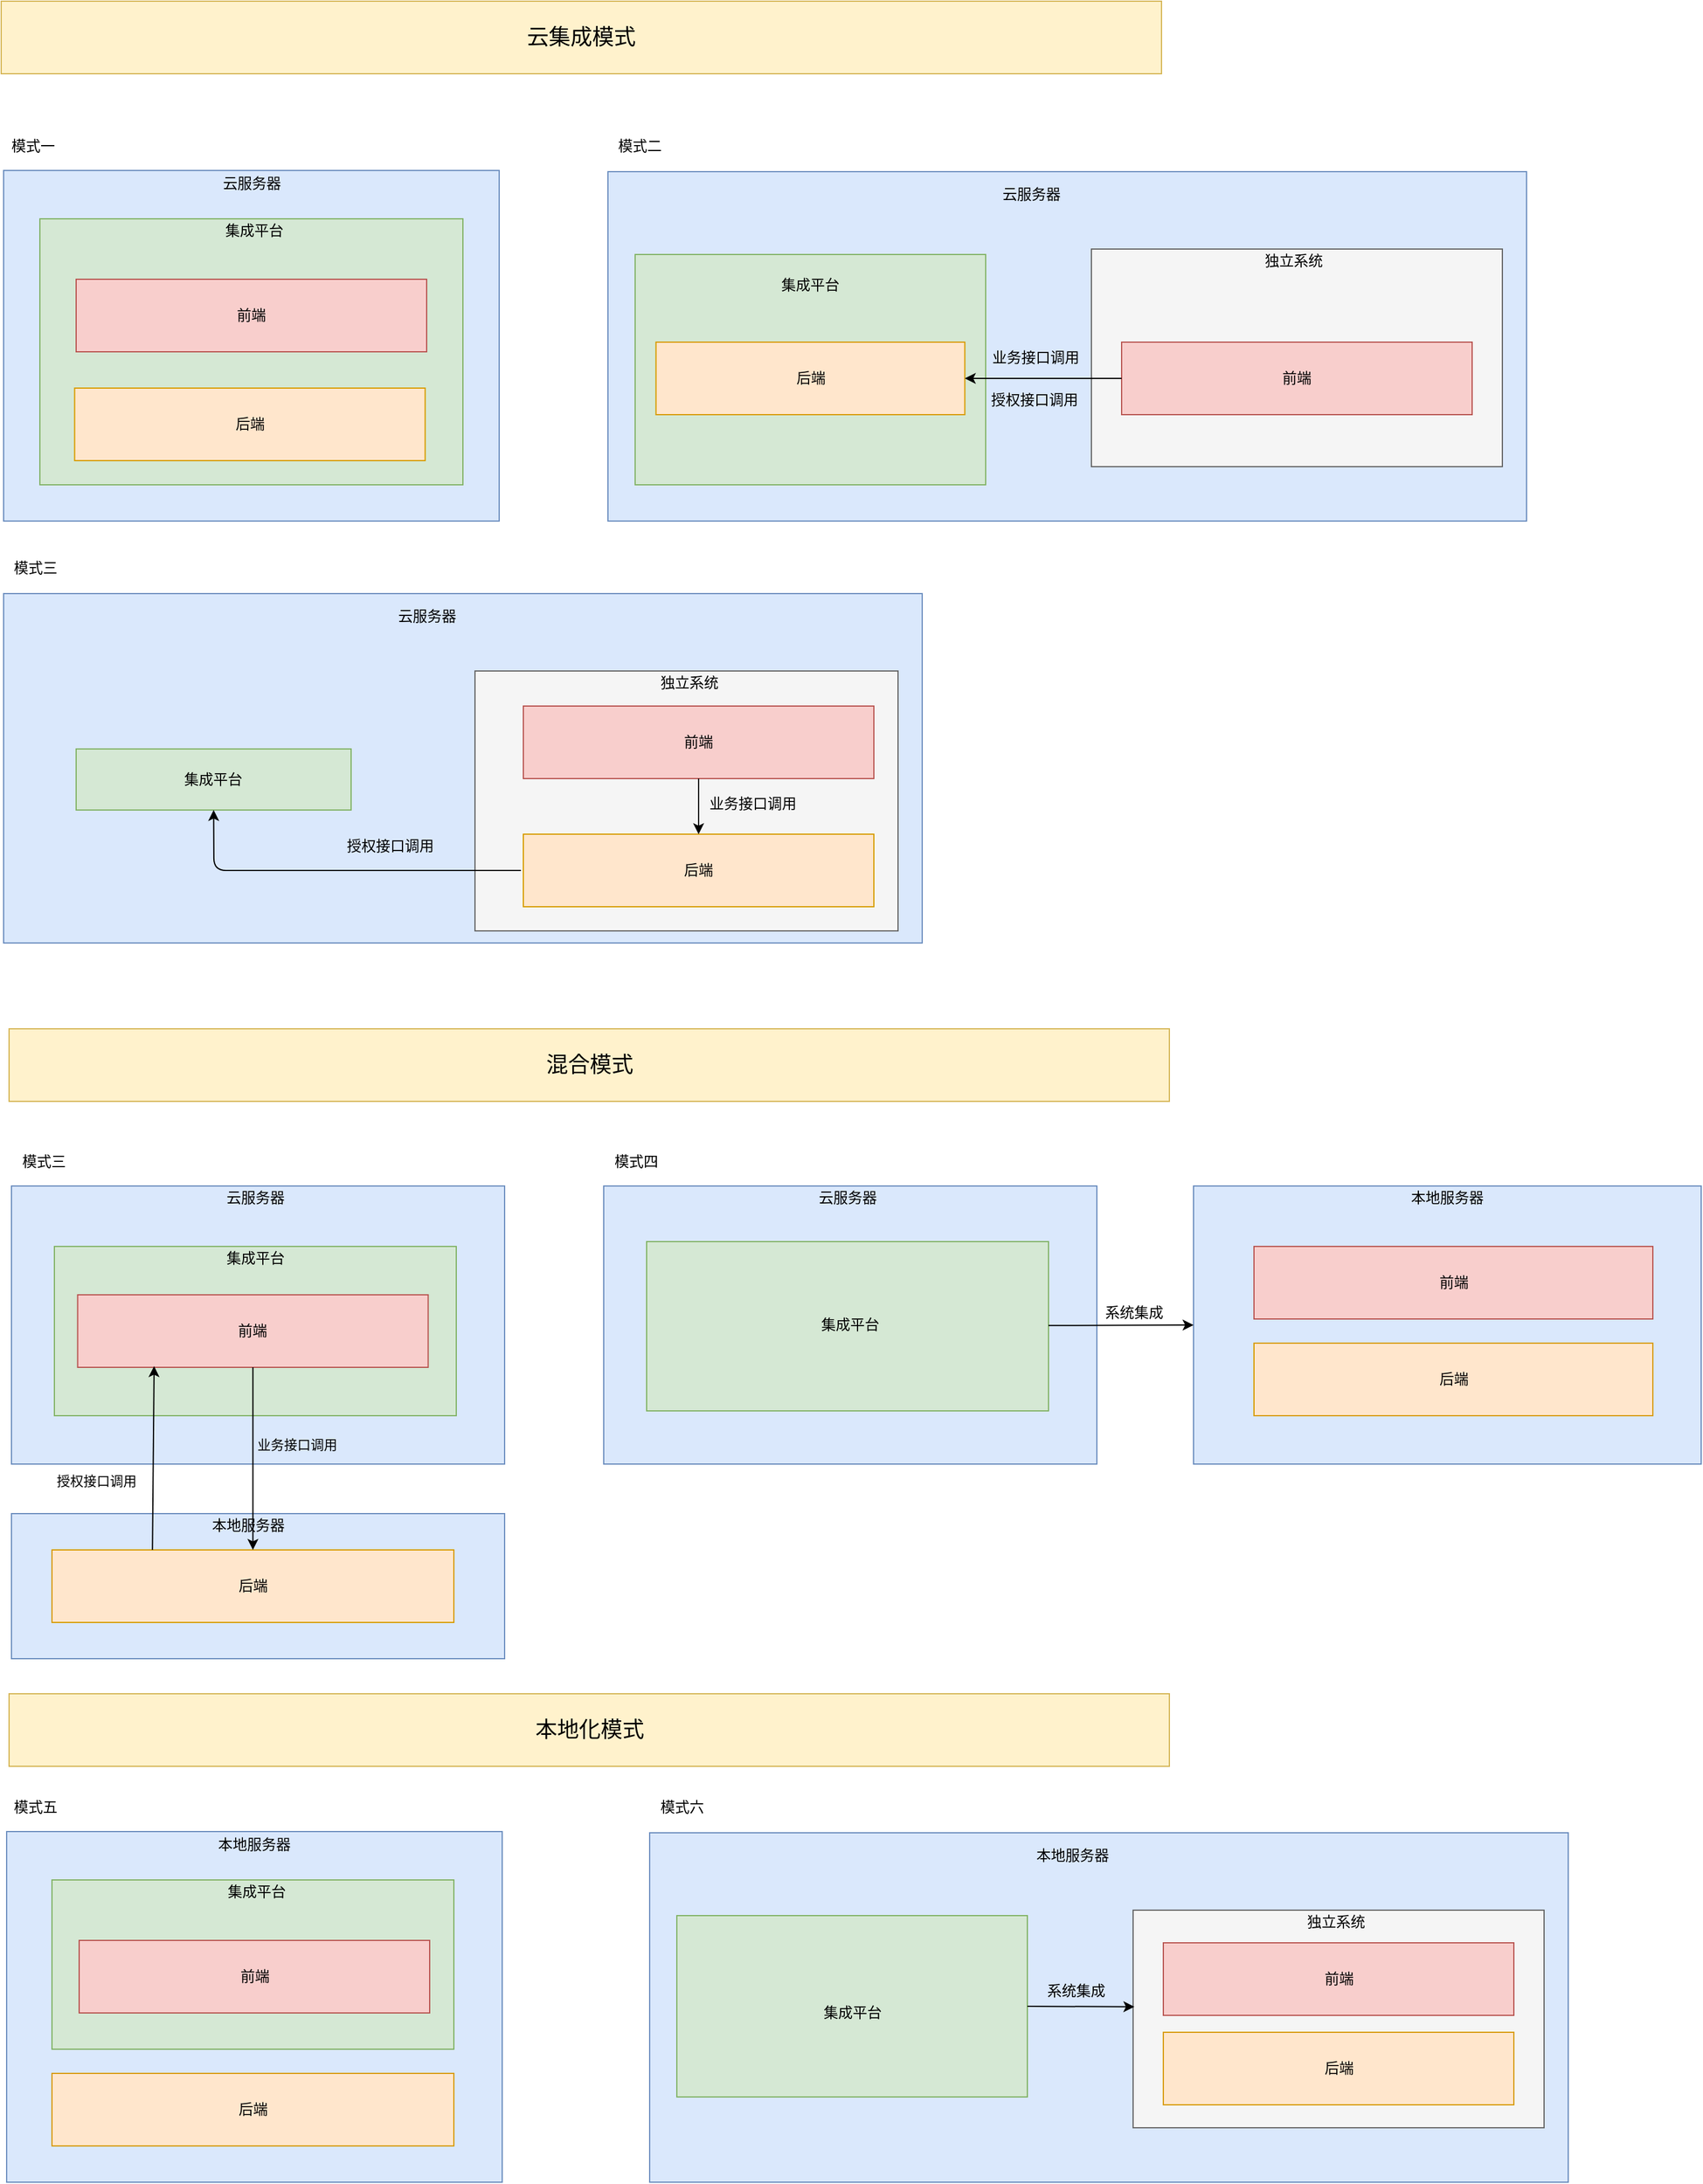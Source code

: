 <mxfile version="14.6.13" type="github">
  <diagram id="YDbvJKthgHDpLr_gpcF4" name="第 1 页">
    <mxGraphModel dx="1422" dy="762" grid="1" gridSize="10" guides="1" tooltips="1" connect="1" arrows="1" fold="1" page="1" pageScale="1" pageWidth="827" pageHeight="1169" math="0" shadow="0">
      <root>
        <mxCell id="0" />
        <mxCell id="1" parent="0" />
        <mxCell id="sla7RFZH6J3o2zBhODtt-21" value="" style="rounded=0;whiteSpace=wrap;html=1;fillColor=#dae8fc;strokeColor=#6c8ebf;" vertex="1" parent="1">
          <mxGeometry x="580" y="171" width="760" height="289" as="geometry" />
        </mxCell>
        <mxCell id="sla7RFZH6J3o2zBhODtt-1" value="模式一" style="text;html=1;strokeColor=none;fillColor=none;align=center;verticalAlign=middle;whiteSpace=wrap;rounded=0;" vertex="1" parent="1">
          <mxGeometry x="77.5" y="140" width="52.5" height="20" as="geometry" />
        </mxCell>
        <mxCell id="sla7RFZH6J3o2zBhODtt-4" value="" style="rounded=0;whiteSpace=wrap;html=1;fillColor=#dae8fc;strokeColor=#6c8ebf;" vertex="1" parent="1">
          <mxGeometry x="80" y="170" width="410" height="290" as="geometry" />
        </mxCell>
        <mxCell id="sla7RFZH6J3o2zBhODtt-6" value="云服务器" style="text;html=1;strokeColor=none;fillColor=none;align=center;verticalAlign=middle;whiteSpace=wrap;rounded=0;" vertex="1" parent="1">
          <mxGeometry x="247.5" y="171" width="75" height="20" as="geometry" />
        </mxCell>
        <mxCell id="sla7RFZH6J3o2zBhODtt-8" value="" style="rounded=0;whiteSpace=wrap;html=1;fillColor=#d5e8d4;strokeColor=#82b366;" vertex="1" parent="1">
          <mxGeometry x="110" y="210" width="350" height="220" as="geometry" />
        </mxCell>
        <mxCell id="sla7RFZH6J3o2zBhODtt-9" value="集成平台" style="text;html=1;strokeColor=none;fillColor=none;align=center;verticalAlign=middle;whiteSpace=wrap;rounded=0;" vertex="1" parent="1">
          <mxGeometry x="249.5" y="210" width="75" height="20" as="geometry" />
        </mxCell>
        <mxCell id="sla7RFZH6J3o2zBhODtt-5" value="前端" style="rounded=0;whiteSpace=wrap;html=1;fillColor=#f8cecc;strokeColor=#b85450;" vertex="1" parent="1">
          <mxGeometry x="140" y="260" width="290" height="60" as="geometry" />
        </mxCell>
        <mxCell id="sla7RFZH6J3o2zBhODtt-10" value="后端" style="rounded=0;whiteSpace=wrap;html=1;fillColor=#ffe6cc;strokeColor=#d79b00;" vertex="1" parent="1">
          <mxGeometry x="138.75" y="350" width="290" height="60" as="geometry" />
        </mxCell>
        <mxCell id="sla7RFZH6J3o2zBhODtt-11" value="模式二" style="text;html=1;strokeColor=none;fillColor=none;align=center;verticalAlign=middle;whiteSpace=wrap;rounded=0;" vertex="1" parent="1">
          <mxGeometry x="580" y="140" width="52.5" height="20" as="geometry" />
        </mxCell>
        <mxCell id="sla7RFZH6J3o2zBhODtt-13" value="云服务器" style="text;html=1;strokeColor=none;fillColor=none;align=center;verticalAlign=middle;whiteSpace=wrap;rounded=0;" vertex="1" parent="1">
          <mxGeometry x="892.5" y="180" width="75" height="20" as="geometry" />
        </mxCell>
        <mxCell id="sla7RFZH6J3o2zBhODtt-14" value="" style="rounded=0;whiteSpace=wrap;html=1;fillColor=#d5e8d4;strokeColor=#82b366;" vertex="1" parent="1">
          <mxGeometry x="602.5" y="239.5" width="290" height="190.5" as="geometry" />
        </mxCell>
        <mxCell id="sla7RFZH6J3o2zBhODtt-15" value="集成平台" style="text;html=1;strokeColor=none;fillColor=none;align=center;verticalAlign=middle;whiteSpace=wrap;rounded=0;" vertex="1" parent="1">
          <mxGeometry x="710" y="255" width="75" height="20" as="geometry" />
        </mxCell>
        <mxCell id="sla7RFZH6J3o2zBhODtt-23" value="" style="rounded=0;whiteSpace=wrap;html=1;fillColor=#f5f5f5;strokeColor=#666666;fontColor=#333333;" vertex="1" parent="1">
          <mxGeometry x="980" y="235" width="340" height="180" as="geometry" />
        </mxCell>
        <mxCell id="sla7RFZH6J3o2zBhODtt-16" value="前端" style="rounded=0;whiteSpace=wrap;html=1;fillColor=#f8cecc;strokeColor=#b85450;" vertex="1" parent="1">
          <mxGeometry x="1005" y="312" width="290" height="60" as="geometry" />
        </mxCell>
        <mxCell id="sla7RFZH6J3o2zBhODtt-17" value="后端" style="rounded=0;whiteSpace=wrap;html=1;fillColor=#ffe6cc;strokeColor=#d79b00;" vertex="1" parent="1">
          <mxGeometry x="619.75" y="312" width="255.5" height="60" as="geometry" />
        </mxCell>
        <mxCell id="sla7RFZH6J3o2zBhODtt-24" value="独立系统" style="text;html=1;strokeColor=none;fillColor=none;align=center;verticalAlign=middle;whiteSpace=wrap;rounded=0;" vertex="1" parent="1">
          <mxGeometry x="1110" y="235" width="75" height="20" as="geometry" />
        </mxCell>
        <mxCell id="sla7RFZH6J3o2zBhODtt-25" value="" style="endArrow=classic;html=1;entryX=1;entryY=0.5;entryDx=0;entryDy=0;exitX=0;exitY=0.5;exitDx=0;exitDy=0;" edge="1" parent="1" source="sla7RFZH6J3o2zBhODtt-16" target="sla7RFZH6J3o2zBhODtt-17">
          <mxGeometry width="50" height="50" relative="1" as="geometry">
            <mxPoint x="910" y="380" as="sourcePoint" />
            <mxPoint x="960" y="330" as="targetPoint" />
          </mxGeometry>
        </mxCell>
        <mxCell id="sla7RFZH6J3o2zBhODtt-27" value="" style="rounded=0;whiteSpace=wrap;html=1;fillColor=#dae8fc;strokeColor=#6c8ebf;" vertex="1" parent="1">
          <mxGeometry x="86.5" y="1010" width="408" height="230" as="geometry" />
        </mxCell>
        <mxCell id="sla7RFZH6J3o2zBhODtt-28" value="&lt;font style=&quot;font-size: 18px&quot;&gt;云集成模式&lt;/font&gt;" style="rounded=0;whiteSpace=wrap;html=1;fillColor=#fff2cc;strokeColor=#d6b656;" vertex="1" parent="1">
          <mxGeometry x="78" y="30" width="960" height="60" as="geometry" />
        </mxCell>
        <mxCell id="sla7RFZH6J3o2zBhODtt-30" value="&lt;font style=&quot;font-size: 18px&quot;&gt;混合模式&lt;/font&gt;" style="rounded=0;whiteSpace=wrap;html=1;fillColor=#fff2cc;strokeColor=#d6b656;" vertex="1" parent="1">
          <mxGeometry x="84.5" y="880" width="960" height="60" as="geometry" />
        </mxCell>
        <mxCell id="sla7RFZH6J3o2zBhODtt-31" value="模式三" style="text;html=1;strokeColor=none;fillColor=none;align=center;verticalAlign=middle;whiteSpace=wrap;rounded=0;" vertex="1" parent="1">
          <mxGeometry x="86.5" y="980" width="52.5" height="20" as="geometry" />
        </mxCell>
        <mxCell id="sla7RFZH6J3o2zBhODtt-32" value="" style="rounded=0;whiteSpace=wrap;html=1;fillColor=#d5e8d4;strokeColor=#82b366;" vertex="1" parent="1">
          <mxGeometry x="122" y="1060" width="332.5" height="140" as="geometry" />
        </mxCell>
        <mxCell id="sla7RFZH6J3o2zBhODtt-33" value="前端" style="rounded=0;whiteSpace=wrap;html=1;fillColor=#f8cecc;strokeColor=#b85450;" vertex="1" parent="1">
          <mxGeometry x="141.25" y="1100" width="290" height="60" as="geometry" />
        </mxCell>
        <mxCell id="sla7RFZH6J3o2zBhODtt-34" value="云服务器" style="text;html=1;strokeColor=none;fillColor=none;align=center;verticalAlign=middle;whiteSpace=wrap;rounded=0;" vertex="1" parent="1">
          <mxGeometry x="250.75" y="1010" width="75" height="20" as="geometry" />
        </mxCell>
        <mxCell id="sla7RFZH6J3o2zBhODtt-35" value="集成平台" style="text;html=1;strokeColor=none;fillColor=none;align=center;verticalAlign=middle;whiteSpace=wrap;rounded=0;" vertex="1" parent="1">
          <mxGeometry x="250.75" y="1060" width="75" height="20" as="geometry" />
        </mxCell>
        <mxCell id="sla7RFZH6J3o2zBhODtt-36" value="" style="rounded=0;whiteSpace=wrap;html=1;fillColor=#dae8fc;strokeColor=#6c8ebf;" vertex="1" parent="1">
          <mxGeometry x="86.5" y="1281" width="408" height="120" as="geometry" />
        </mxCell>
        <mxCell id="sla7RFZH6J3o2zBhODtt-38" value="后端" style="rounded=0;whiteSpace=wrap;html=1;fillColor=#ffe6cc;strokeColor=#d79b00;" vertex="1" parent="1">
          <mxGeometry x="120" y="1311" width="332.5" height="60" as="geometry" />
        </mxCell>
        <mxCell id="sla7RFZH6J3o2zBhODtt-39" value="本地服务器" style="text;html=1;strokeColor=none;fillColor=none;align=center;verticalAlign=middle;whiteSpace=wrap;rounded=0;" vertex="1" parent="1">
          <mxGeometry x="244.5" y="1281" width="75" height="20" as="geometry" />
        </mxCell>
        <mxCell id="sla7RFZH6J3o2zBhODtt-40" value="" style="endArrow=classic;html=1;exitX=0.5;exitY=1;exitDx=0;exitDy=0;entryX=0.5;entryY=0;entryDx=0;entryDy=0;" edge="1" parent="1" source="sla7RFZH6J3o2zBhODtt-33" target="sla7RFZH6J3o2zBhODtt-38">
          <mxGeometry width="50" height="50" relative="1" as="geometry">
            <mxPoint x="614.5" y="1220" as="sourcePoint" />
            <mxPoint x="288.5" y="1340" as="targetPoint" />
          </mxGeometry>
        </mxCell>
        <mxCell id="sla7RFZH6J3o2zBhODtt-41" value="" style="rounded=0;whiteSpace=wrap;html=1;fillColor=#dae8fc;strokeColor=#6c8ebf;" vertex="1" parent="1">
          <mxGeometry x="576.5" y="1010" width="408" height="230" as="geometry" />
        </mxCell>
        <mxCell id="sla7RFZH6J3o2zBhODtt-42" value="模式四" style="text;html=1;strokeColor=none;fillColor=none;align=center;verticalAlign=middle;whiteSpace=wrap;rounded=0;" vertex="1" parent="1">
          <mxGeometry x="576.5" y="980" width="52.5" height="20" as="geometry" />
        </mxCell>
        <mxCell id="sla7RFZH6J3o2zBhODtt-43" value="" style="rounded=0;whiteSpace=wrap;html=1;fillColor=#d5e8d4;strokeColor=#82b366;" vertex="1" parent="1">
          <mxGeometry x="612" y="1056" width="332.5" height="140" as="geometry" />
        </mxCell>
        <mxCell id="sla7RFZH6J3o2zBhODtt-45" value="云服务器" style="text;html=1;strokeColor=none;fillColor=none;align=center;verticalAlign=middle;whiteSpace=wrap;rounded=0;" vertex="1" parent="1">
          <mxGeometry x="740.75" y="1010" width="75" height="20" as="geometry" />
        </mxCell>
        <mxCell id="sla7RFZH6J3o2zBhODtt-46" value="集成平台" style="text;html=1;strokeColor=none;fillColor=none;align=center;verticalAlign=middle;whiteSpace=wrap;rounded=0;" vertex="1" parent="1">
          <mxGeometry x="743" y="1115" width="75" height="20" as="geometry" />
        </mxCell>
        <mxCell id="sla7RFZH6J3o2zBhODtt-47" value="" style="rounded=0;whiteSpace=wrap;html=1;fillColor=#dae8fc;strokeColor=#6c8ebf;" vertex="1" parent="1">
          <mxGeometry x="1064.5" y="1010" width="420" height="230" as="geometry" />
        </mxCell>
        <mxCell id="sla7RFZH6J3o2zBhODtt-48" value="后端" style="rounded=0;whiteSpace=wrap;html=1;fillColor=#ffe6cc;strokeColor=#d79b00;" vertex="1" parent="1">
          <mxGeometry x="1114.5" y="1140" width="330" height="60" as="geometry" />
        </mxCell>
        <mxCell id="sla7RFZH6J3o2zBhODtt-49" value="本地服务器" style="text;html=1;strokeColor=none;fillColor=none;align=center;verticalAlign=middle;whiteSpace=wrap;rounded=0;" vertex="1" parent="1">
          <mxGeometry x="1237" y="1010" width="75" height="20" as="geometry" />
        </mxCell>
        <mxCell id="sla7RFZH6J3o2zBhODtt-44" value="前端" style="rounded=0;whiteSpace=wrap;html=1;fillColor=#f8cecc;strokeColor=#b85450;" vertex="1" parent="1">
          <mxGeometry x="1114.5" y="1060" width="330" height="60" as="geometry" />
        </mxCell>
        <mxCell id="sla7RFZH6J3o2zBhODtt-52" value="" style="endArrow=classic;html=1;entryX=0;entryY=0.5;entryDx=0;entryDy=0;" edge="1" parent="1" source="sla7RFZH6J3o2zBhODtt-43" target="sla7RFZH6J3o2zBhODtt-47">
          <mxGeometry width="50" height="50" relative="1" as="geometry">
            <mxPoint x="1004.5" y="1170" as="sourcePoint" />
            <mxPoint x="1054.5" y="1120" as="targetPoint" />
          </mxGeometry>
        </mxCell>
        <mxCell id="sla7RFZH6J3o2zBhODtt-53" value="系统集成" style="text;html=1;strokeColor=none;fillColor=none;align=center;verticalAlign=middle;whiteSpace=wrap;rounded=0;" vertex="1" parent="1">
          <mxGeometry x="985" y="1105" width="61" height="20" as="geometry" />
        </mxCell>
        <mxCell id="sla7RFZH6J3o2zBhODtt-54" value="&lt;font style=&quot;font-size: 18px&quot;&gt;本地化模式&lt;/font&gt;" style="rounded=0;whiteSpace=wrap;html=1;fillColor=#fff2cc;strokeColor=#d6b656;" vertex="1" parent="1">
          <mxGeometry x="84.5" y="1430" width="960" height="60" as="geometry" />
        </mxCell>
        <mxCell id="sla7RFZH6J3o2zBhODtt-63" value="模式五" style="text;html=1;strokeColor=none;fillColor=none;align=center;verticalAlign=middle;whiteSpace=wrap;rounded=0;" vertex="1" parent="1">
          <mxGeometry x="80" y="1514" width="52.5" height="20" as="geometry" />
        </mxCell>
        <mxCell id="sla7RFZH6J3o2zBhODtt-64" value="" style="rounded=0;whiteSpace=wrap;html=1;fillColor=#dae8fc;strokeColor=#6c8ebf;" vertex="1" parent="1">
          <mxGeometry x="82.5" y="1544" width="410" height="290" as="geometry" />
        </mxCell>
        <mxCell id="sla7RFZH6J3o2zBhODtt-65" value="本地服务器" style="text;html=1;strokeColor=none;fillColor=none;align=center;verticalAlign=middle;whiteSpace=wrap;rounded=0;" vertex="1" parent="1">
          <mxGeometry x="250" y="1545" width="75" height="20" as="geometry" />
        </mxCell>
        <mxCell id="sla7RFZH6J3o2zBhODtt-66" value="" style="rounded=0;whiteSpace=wrap;html=1;fillColor=#d5e8d4;strokeColor=#82b366;" vertex="1" parent="1">
          <mxGeometry x="120" y="1584" width="332.5" height="140" as="geometry" />
        </mxCell>
        <mxCell id="sla7RFZH6J3o2zBhODtt-67" value="集成平台" style="text;html=1;strokeColor=none;fillColor=none;align=center;verticalAlign=middle;whiteSpace=wrap;rounded=0;" vertex="1" parent="1">
          <mxGeometry x="252" y="1584" width="75" height="20" as="geometry" />
        </mxCell>
        <mxCell id="sla7RFZH6J3o2zBhODtt-68" value="前端" style="rounded=0;whiteSpace=wrap;html=1;fillColor=#f8cecc;strokeColor=#b85450;" vertex="1" parent="1">
          <mxGeometry x="142.5" y="1634" width="290" height="60" as="geometry" />
        </mxCell>
        <mxCell id="sla7RFZH6J3o2zBhODtt-69" value="后端" style="rounded=0;whiteSpace=wrap;html=1;fillColor=#ffe6cc;strokeColor=#d79b00;" vertex="1" parent="1">
          <mxGeometry x="120" y="1744" width="332.5" height="60" as="geometry" />
        </mxCell>
        <mxCell id="sla7RFZH6J3o2zBhODtt-70" value="" style="rounded=0;whiteSpace=wrap;html=1;fillColor=#dae8fc;strokeColor=#6c8ebf;" vertex="1" parent="1">
          <mxGeometry x="614.5" y="1545" width="760" height="289" as="geometry" />
        </mxCell>
        <mxCell id="sla7RFZH6J3o2zBhODtt-71" value="模式六" style="text;html=1;strokeColor=none;fillColor=none;align=center;verticalAlign=middle;whiteSpace=wrap;rounded=0;" vertex="1" parent="1">
          <mxGeometry x="614.5" y="1514" width="52.5" height="20" as="geometry" />
        </mxCell>
        <mxCell id="sla7RFZH6J3o2zBhODtt-72" value="本地服务器" style="text;html=1;strokeColor=none;fillColor=none;align=center;verticalAlign=middle;whiteSpace=wrap;rounded=0;" vertex="1" parent="1">
          <mxGeometry x="927" y="1554" width="75" height="20" as="geometry" />
        </mxCell>
        <mxCell id="sla7RFZH6J3o2zBhODtt-73" value="" style="rounded=0;whiteSpace=wrap;html=1;fillColor=#d5e8d4;strokeColor=#82b366;" vertex="1" parent="1">
          <mxGeometry x="637" y="1613.5" width="290" height="150" as="geometry" />
        </mxCell>
        <mxCell id="sla7RFZH6J3o2zBhODtt-74" value="集成平台" style="text;html=1;strokeColor=none;fillColor=none;align=center;verticalAlign=middle;whiteSpace=wrap;rounded=0;" vertex="1" parent="1">
          <mxGeometry x="744.5" y="1684" width="75" height="20" as="geometry" />
        </mxCell>
        <mxCell id="sla7RFZH6J3o2zBhODtt-75" value="" style="rounded=0;whiteSpace=wrap;html=1;fillColor=#f5f5f5;strokeColor=#666666;fontColor=#333333;" vertex="1" parent="1">
          <mxGeometry x="1014.5" y="1609" width="340" height="180" as="geometry" />
        </mxCell>
        <mxCell id="sla7RFZH6J3o2zBhODtt-76" value="前端" style="rounded=0;whiteSpace=wrap;html=1;fillColor=#f8cecc;strokeColor=#b85450;" vertex="1" parent="1">
          <mxGeometry x="1039.5" y="1636" width="290" height="60" as="geometry" />
        </mxCell>
        <mxCell id="sla7RFZH6J3o2zBhODtt-77" value="后端" style="rounded=0;whiteSpace=wrap;html=1;fillColor=#ffe6cc;strokeColor=#d79b00;" vertex="1" parent="1">
          <mxGeometry x="1039.5" y="1710" width="290" height="60" as="geometry" />
        </mxCell>
        <mxCell id="sla7RFZH6J3o2zBhODtt-78" value="独立系统" style="text;html=1;strokeColor=none;fillColor=none;align=center;verticalAlign=middle;whiteSpace=wrap;rounded=0;" vertex="1" parent="1">
          <mxGeometry x="1144.5" y="1609" width="75" height="20" as="geometry" />
        </mxCell>
        <mxCell id="sla7RFZH6J3o2zBhODtt-79" value="" style="endArrow=classic;html=1;entryX=0.003;entryY=0.444;entryDx=0;entryDy=0;entryPerimeter=0;exitX=1;exitY=0.5;exitDx=0;exitDy=0;" edge="1" parent="1" source="sla7RFZH6J3o2zBhODtt-73" target="sla7RFZH6J3o2zBhODtt-75">
          <mxGeometry width="50" height="50" relative="1" as="geometry">
            <mxPoint x="944.5" y="1754" as="sourcePoint" />
            <mxPoint x="994.5" y="1704" as="targetPoint" />
          </mxGeometry>
        </mxCell>
        <mxCell id="sla7RFZH6J3o2zBhODtt-80" value="系统集成" style="text;html=1;strokeColor=none;fillColor=none;align=center;verticalAlign=middle;whiteSpace=wrap;rounded=0;" vertex="1" parent="1">
          <mxGeometry x="937" y="1666" width="61" height="20" as="geometry" />
        </mxCell>
        <mxCell id="sla7RFZH6J3o2zBhODtt-84" value="&lt;span style=&quot;color: rgb(0 , 0 , 0) ; font-family: &amp;#34;helvetica&amp;#34; ; font-size: 11px ; font-style: normal ; font-weight: 400 ; letter-spacing: normal ; text-align: center ; text-indent: 0px ; text-transform: none ; word-spacing: 0px ; display: inline ; float: none&quot;&gt;业务接口&lt;/span&gt;&lt;span style=&quot;font-family: &amp;#34;helvetica&amp;#34; ; font-size: 11px ; text-align: center&quot;&gt;调用&lt;/span&gt;" style="text;whiteSpace=wrap;html=1;" vertex="1" parent="1">
          <mxGeometry x="287.5" y="1210" width="97" height="30" as="geometry" />
        </mxCell>
        <mxCell id="sla7RFZH6J3o2zBhODtt-89" value="" style="endArrow=classic;html=1;exitX=0.25;exitY=0;exitDx=0;exitDy=0;" edge="1" parent="1" source="sla7RFZH6J3o2zBhODtt-38">
          <mxGeometry width="50" height="50" relative="1" as="geometry">
            <mxPoint x="174.5" y="1320" as="sourcePoint" />
            <mxPoint x="204.5" y="1159" as="targetPoint" />
          </mxGeometry>
        </mxCell>
        <mxCell id="sla7RFZH6J3o2zBhODtt-90" value="&lt;span style=&quot;color: rgb(0 , 0 , 0) ; font-family: &amp;#34;helvetica&amp;#34; ; font-size: 11px ; font-style: normal ; font-weight: 400 ; letter-spacing: normal ; text-align: center ; text-indent: 0px ; text-transform: none ; word-spacing: 0px ; display: inline ; float: none&quot;&gt;授权接口调用&lt;/span&gt;" style="text;whiteSpace=wrap;html=1;" vertex="1" parent="1">
          <mxGeometry x="122" y="1240" width="82" height="30" as="geometry" />
        </mxCell>
        <mxCell id="sla7RFZH6J3o2zBhODtt-93" value="业务接口调用" style="text;html=1;strokeColor=none;fillColor=none;align=center;verticalAlign=middle;whiteSpace=wrap;rounded=0;" vertex="1" parent="1">
          <mxGeometry x="850" y="315" width="167.5" height="20" as="geometry" />
        </mxCell>
        <mxCell id="sla7RFZH6J3o2zBhODtt-94" value="" style="rounded=0;whiteSpace=wrap;html=1;fillColor=#dae8fc;strokeColor=#6c8ebf;" vertex="1" parent="1">
          <mxGeometry x="80" y="520" width="760" height="289" as="geometry" />
        </mxCell>
        <mxCell id="sla7RFZH6J3o2zBhODtt-95" value="模式三" style="text;html=1;strokeColor=none;fillColor=none;align=center;verticalAlign=middle;whiteSpace=wrap;rounded=0;" vertex="1" parent="1">
          <mxGeometry x="80" y="489" width="52.5" height="20" as="geometry" />
        </mxCell>
        <mxCell id="sla7RFZH6J3o2zBhODtt-96" value="云服务器" style="text;html=1;strokeColor=none;fillColor=none;align=center;verticalAlign=middle;whiteSpace=wrap;rounded=0;" vertex="1" parent="1">
          <mxGeometry x="392.5" y="529" width="75" height="20" as="geometry" />
        </mxCell>
        <mxCell id="sla7RFZH6J3o2zBhODtt-97" value="" style="rounded=0;whiteSpace=wrap;html=1;fillColor=#d5e8d4;strokeColor=#82b366;" vertex="1" parent="1">
          <mxGeometry x="140" y="648.5" width="227.5" height="50.5" as="geometry" />
        </mxCell>
        <mxCell id="sla7RFZH6J3o2zBhODtt-98" value="集成平台" style="text;html=1;strokeColor=none;fillColor=none;align=center;verticalAlign=middle;whiteSpace=wrap;rounded=0;" vertex="1" parent="1">
          <mxGeometry x="216.25" y="663.75" width="75" height="20" as="geometry" />
        </mxCell>
        <mxCell id="sla7RFZH6J3o2zBhODtt-99" value="" style="rounded=0;whiteSpace=wrap;html=1;fillColor=#f5f5f5;strokeColor=#666666;fontColor=#333333;" vertex="1" parent="1">
          <mxGeometry x="470" y="584" width="350" height="215" as="geometry" />
        </mxCell>
        <mxCell id="sla7RFZH6J3o2zBhODtt-100" value="前端" style="rounded=0;whiteSpace=wrap;html=1;fillColor=#f8cecc;strokeColor=#b85450;" vertex="1" parent="1">
          <mxGeometry x="510" y="613" width="290" height="60" as="geometry" />
        </mxCell>
        <mxCell id="sla7RFZH6J3o2zBhODtt-102" value="独立系统" style="text;html=1;strokeColor=none;fillColor=none;align=center;verticalAlign=middle;whiteSpace=wrap;rounded=0;" vertex="1" parent="1">
          <mxGeometry x="610" y="584" width="75" height="20" as="geometry" />
        </mxCell>
        <mxCell id="sla7RFZH6J3o2zBhODtt-106" value="后端" style="rounded=0;whiteSpace=wrap;html=1;fillColor=#ffe6cc;strokeColor=#d79b00;" vertex="1" parent="1">
          <mxGeometry x="510" y="719" width="290" height="60" as="geometry" />
        </mxCell>
        <mxCell id="sla7RFZH6J3o2zBhODtt-107" value="" style="endArrow=classic;html=1;entryX=0.5;entryY=0;entryDx=0;entryDy=0;exitX=0.5;exitY=1;exitDx=0;exitDy=0;" edge="1" parent="1" source="sla7RFZH6J3o2zBhODtt-100" target="sla7RFZH6J3o2zBhODtt-106">
          <mxGeometry width="50" height="50" relative="1" as="geometry">
            <mxPoint x="655" y="679" as="sourcePoint" />
            <mxPoint x="580" y="879" as="targetPoint" />
          </mxGeometry>
        </mxCell>
        <mxCell id="sla7RFZH6J3o2zBhODtt-108" value="" style="endArrow=classic;html=1;entryX=0.5;entryY=1;entryDx=0;entryDy=0;" edge="1" parent="1" target="sla7RFZH6J3o2zBhODtt-97">
          <mxGeometry width="50" height="50" relative="1" as="geometry">
            <mxPoint x="508" y="749" as="sourcePoint" />
            <mxPoint x="380" y="719" as="targetPoint" />
            <Array as="points">
              <mxPoint x="254" y="749" />
            </Array>
          </mxGeometry>
        </mxCell>
        <mxCell id="sla7RFZH6J3o2zBhODtt-26" value="授权接口调用" style="text;html=1;strokeColor=none;fillColor=none;align=center;verticalAlign=middle;whiteSpace=wrap;rounded=0;" vertex="1" parent="1">
          <mxGeometry x="360" y="719" width="80" height="20" as="geometry" />
        </mxCell>
        <mxCell id="sla7RFZH6J3o2zBhODtt-109" value="授权接口调用" style="text;html=1;strokeColor=none;fillColor=none;align=center;verticalAlign=middle;whiteSpace=wrap;rounded=0;" vertex="1" parent="1">
          <mxGeometry x="892.5" y="350" width="80" height="20" as="geometry" />
        </mxCell>
        <mxCell id="sla7RFZH6J3o2zBhODtt-110" value="业务接口调用" style="text;html=1;strokeColor=none;fillColor=none;align=center;verticalAlign=middle;whiteSpace=wrap;rounded=0;" vertex="1" parent="1">
          <mxGeometry x="660" y="684" width="80" height="20" as="geometry" />
        </mxCell>
      </root>
    </mxGraphModel>
  </diagram>
</mxfile>
